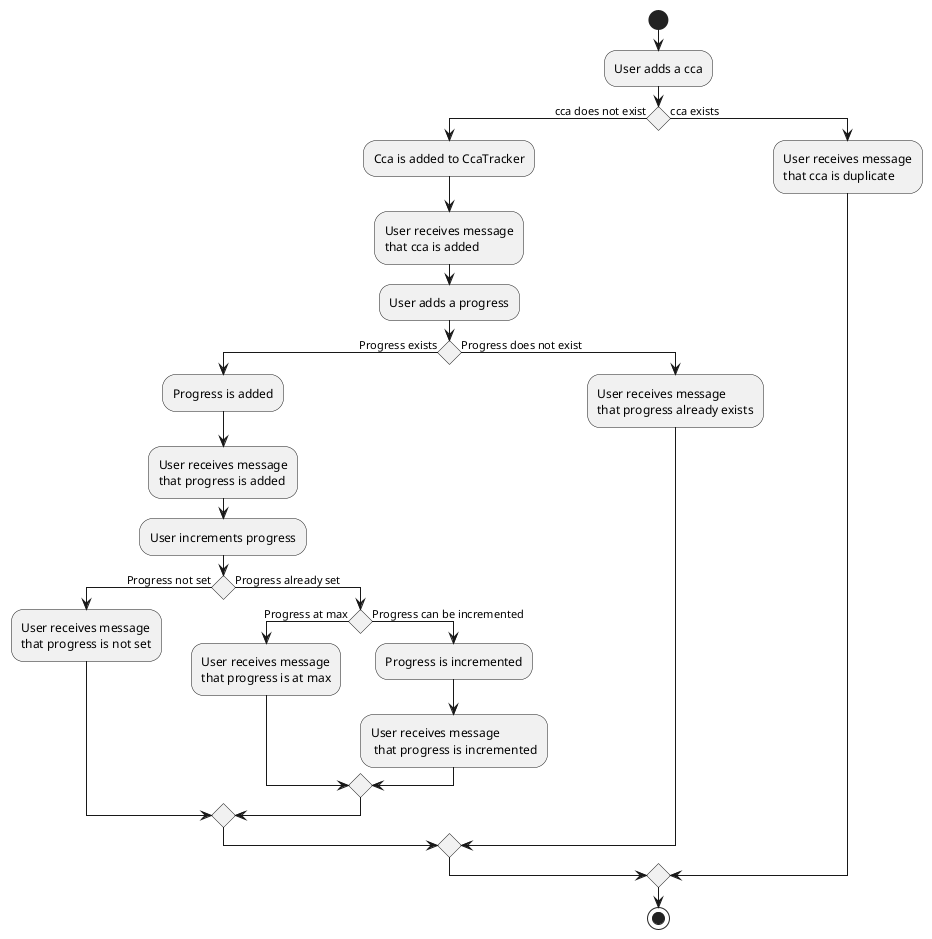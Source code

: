 @startuml

start
:User adds a cca;
if () then (cca does not exist)
    :Cca is added to CcaTracker;
    :User receives message\nthat cca is added;
    :User adds a progress;
    if () then (Progress exists)
        :Progress is added;
        :User receives message\nthat progress is added;
        :User increments progress;
        if () then (Progress not set)
            :User receives message\nthat progress is not set;
        else (Progress already set)
            if () then (Progress at max)
                :User receives message\nthat progress is at max;

            else (Progress can be incremented)
                :Progress is incremented;
                :User receives message\n that progress is incremented;
            endif
        endif
    else (Progress does not exist)
        :User receives message\nthat progress already exists;

    endif
else (cca exists)
    :User receives message\nthat cca is duplicate;
endif
stop

@enduml
